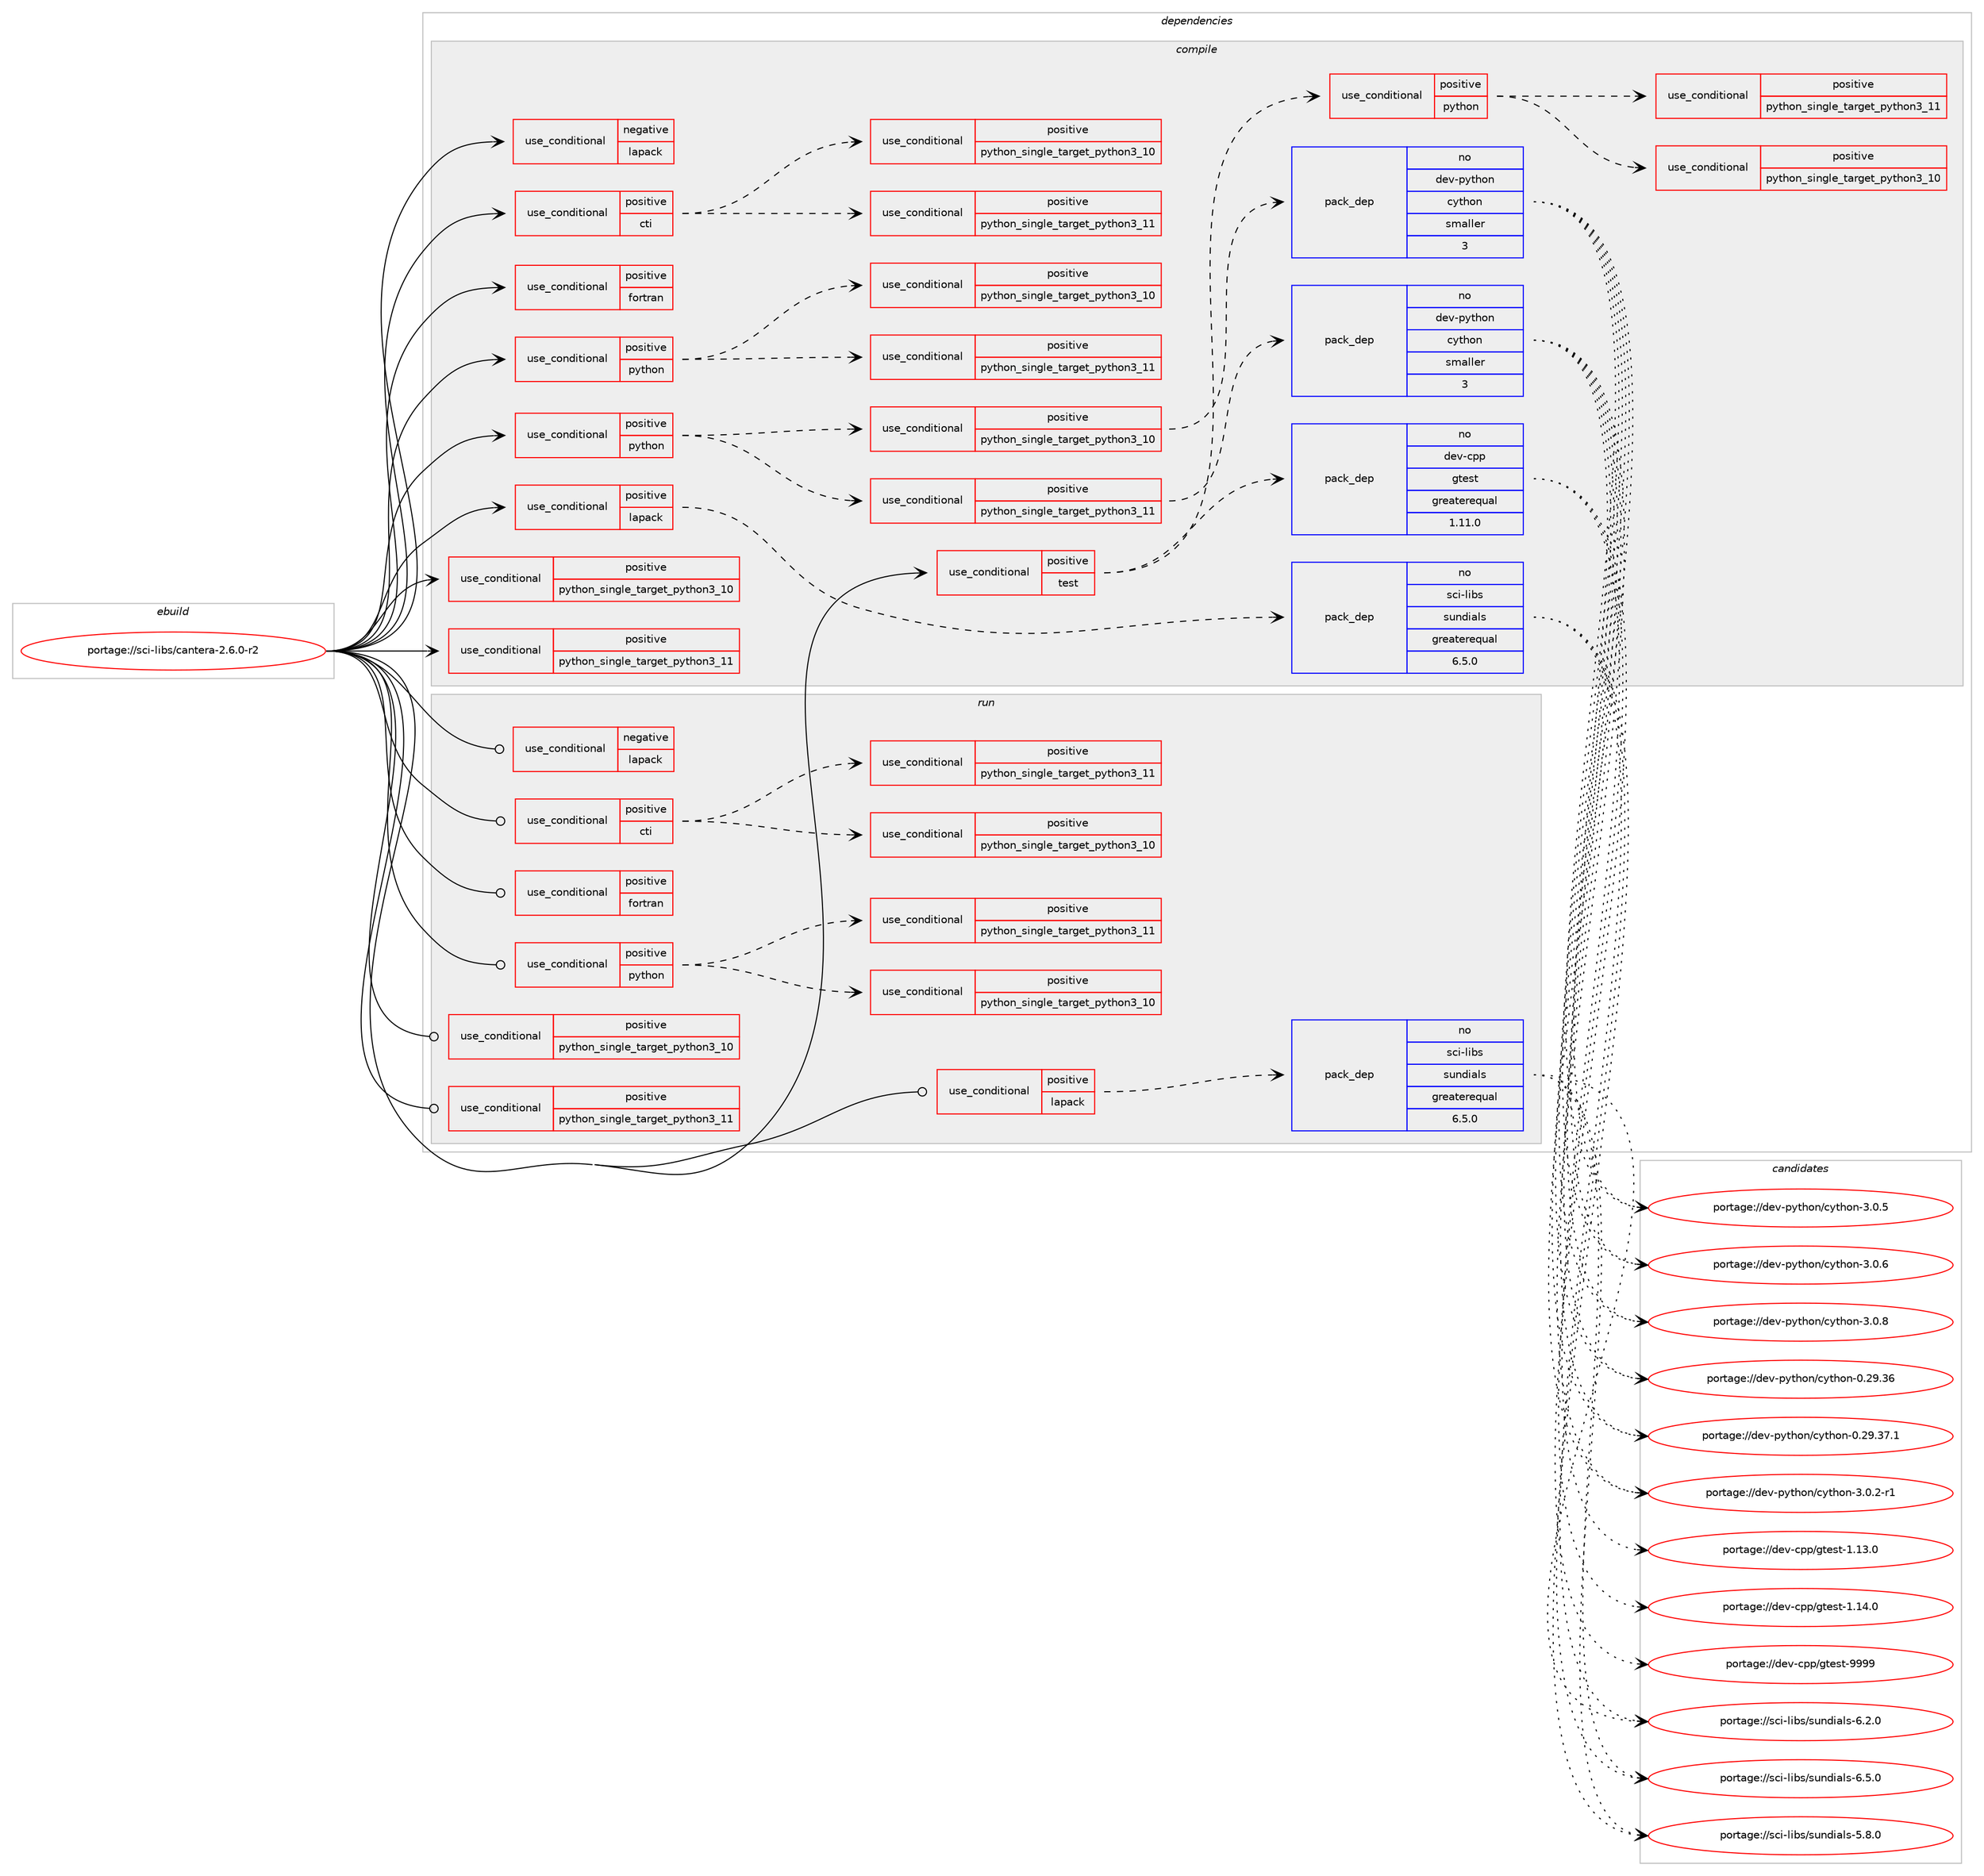 digraph prolog {

# *************
# Graph options
# *************

newrank=true;
concentrate=true;
compound=true;
graph [rankdir=LR,fontname=Helvetica,fontsize=10,ranksep=1.5];#, ranksep=2.5, nodesep=0.2];
edge  [arrowhead=vee];
node  [fontname=Helvetica,fontsize=10];

# **********
# The ebuild
# **********

subgraph cluster_leftcol {
color=gray;
rank=same;
label=<<i>ebuild</i>>;
id [label="portage://sci-libs/cantera-2.6.0-r2", color=red, width=4, href="../sci-libs/cantera-2.6.0-r2.svg"];
}

# ****************
# The dependencies
# ****************

subgraph cluster_midcol {
color=gray;
label=<<i>dependencies</i>>;
subgraph cluster_compile {
fillcolor="#eeeeee";
style=filled;
label=<<i>compile</i>>;
subgraph cond9268 {
dependency13639 [label=<<TABLE BORDER="0" CELLBORDER="1" CELLSPACING="0" CELLPADDING="4"><TR><TD ROWSPAN="3" CELLPADDING="10">use_conditional</TD></TR><TR><TD>negative</TD></TR><TR><TD>lapack</TD></TR></TABLE>>, shape=none, color=red];
# *** BEGIN UNKNOWN DEPENDENCY TYPE (TODO) ***
# dependency13639 -> package_dependency(portage://sci-libs/cantera-2.6.0-r2,install,no,sci-libs,sundials,none,[,,],[slot(0),equal],[])
# *** END UNKNOWN DEPENDENCY TYPE (TODO) ***

}
id:e -> dependency13639:w [weight=20,style="solid",arrowhead="vee"];
subgraph cond9269 {
dependency13640 [label=<<TABLE BORDER="0" CELLBORDER="1" CELLSPACING="0" CELLPADDING="4"><TR><TD ROWSPAN="3" CELLPADDING="10">use_conditional</TD></TR><TR><TD>positive</TD></TR><TR><TD>cti</TD></TR></TABLE>>, shape=none, color=red];
subgraph cond9270 {
dependency13641 [label=<<TABLE BORDER="0" CELLBORDER="1" CELLSPACING="0" CELLPADDING="4"><TR><TD ROWSPAN="3" CELLPADDING="10">use_conditional</TD></TR><TR><TD>positive</TD></TR><TR><TD>python_single_target_python3_10</TD></TR></TABLE>>, shape=none, color=red];
# *** BEGIN UNKNOWN DEPENDENCY TYPE (TODO) ***
# dependency13641 -> package_dependency(portage://sci-libs/cantera-2.6.0-r2,install,no,dev-python,ruamel-yaml,none,[,,],[],[use(enable(python_targets_python3_10),negative)])
# *** END UNKNOWN DEPENDENCY TYPE (TODO) ***

}
dependency13640:e -> dependency13641:w [weight=20,style="dashed",arrowhead="vee"];
subgraph cond9271 {
dependency13642 [label=<<TABLE BORDER="0" CELLBORDER="1" CELLSPACING="0" CELLPADDING="4"><TR><TD ROWSPAN="3" CELLPADDING="10">use_conditional</TD></TR><TR><TD>positive</TD></TR><TR><TD>python_single_target_python3_11</TD></TR></TABLE>>, shape=none, color=red];
# *** BEGIN UNKNOWN DEPENDENCY TYPE (TODO) ***
# dependency13642 -> package_dependency(portage://sci-libs/cantera-2.6.0-r2,install,no,dev-python,ruamel-yaml,none,[,,],[],[use(enable(python_targets_python3_11),negative)])
# *** END UNKNOWN DEPENDENCY TYPE (TODO) ***

}
dependency13640:e -> dependency13642:w [weight=20,style="dashed",arrowhead="vee"];
}
id:e -> dependency13640:w [weight=20,style="solid",arrowhead="vee"];
subgraph cond9272 {
dependency13643 [label=<<TABLE BORDER="0" CELLBORDER="1" CELLSPACING="0" CELLPADDING="4"><TR><TD ROWSPAN="3" CELLPADDING="10">use_conditional</TD></TR><TR><TD>positive</TD></TR><TR><TD>fortran</TD></TR></TABLE>>, shape=none, color=red];
# *** BEGIN UNKNOWN DEPENDENCY TYPE (TODO) ***
# dependency13643 -> package_dependency(portage://sci-libs/cantera-2.6.0-r2,install,no,virtual,fortran,none,[,,],[],[])
# *** END UNKNOWN DEPENDENCY TYPE (TODO) ***

}
id:e -> dependency13643:w [weight=20,style="solid",arrowhead="vee"];
subgraph cond9273 {
dependency13644 [label=<<TABLE BORDER="0" CELLBORDER="1" CELLSPACING="0" CELLPADDING="4"><TR><TD ROWSPAN="3" CELLPADDING="10">use_conditional</TD></TR><TR><TD>positive</TD></TR><TR><TD>lapack</TD></TR></TABLE>>, shape=none, color=red];
subgraph pack4245 {
dependency13645 [label=<<TABLE BORDER="0" CELLBORDER="1" CELLSPACING="0" CELLPADDING="4" WIDTH="220"><TR><TD ROWSPAN="6" CELLPADDING="30">pack_dep</TD></TR><TR><TD WIDTH="110">no</TD></TR><TR><TD>sci-libs</TD></TR><TR><TD>sundials</TD></TR><TR><TD>greaterequal</TD></TR><TR><TD>6.5.0</TD></TR></TABLE>>, shape=none, color=blue];
}
dependency13644:e -> dependency13645:w [weight=20,style="dashed",arrowhead="vee"];
# *** BEGIN UNKNOWN DEPENDENCY TYPE (TODO) ***
# dependency13644 -> package_dependency(portage://sci-libs/cantera-2.6.0-r2,install,no,virtual,lapack,none,[,,],[],[])
# *** END UNKNOWN DEPENDENCY TYPE (TODO) ***

}
id:e -> dependency13644:w [weight=20,style="solid",arrowhead="vee"];
subgraph cond9274 {
dependency13646 [label=<<TABLE BORDER="0" CELLBORDER="1" CELLSPACING="0" CELLPADDING="4"><TR><TD ROWSPAN="3" CELLPADDING="10">use_conditional</TD></TR><TR><TD>positive</TD></TR><TR><TD>python</TD></TR></TABLE>>, shape=none, color=red];
subgraph cond9275 {
dependency13647 [label=<<TABLE BORDER="0" CELLBORDER="1" CELLSPACING="0" CELLPADDING="4"><TR><TD ROWSPAN="3" CELLPADDING="10">use_conditional</TD></TR><TR><TD>positive</TD></TR><TR><TD>python_single_target_python3_10</TD></TR></TABLE>>, shape=none, color=red];
subgraph pack4246 {
dependency13648 [label=<<TABLE BORDER="0" CELLBORDER="1" CELLSPACING="0" CELLPADDING="4" WIDTH="220"><TR><TD ROWSPAN="6" CELLPADDING="30">pack_dep</TD></TR><TR><TD WIDTH="110">no</TD></TR><TR><TD>dev-python</TD></TR><TR><TD>cython</TD></TR><TR><TD>smaller</TD></TR><TR><TD>3</TD></TR></TABLE>>, shape=none, color=blue];
}
dependency13647:e -> dependency13648:w [weight=20,style="dashed",arrowhead="vee"];
# *** BEGIN UNKNOWN DEPENDENCY TYPE (TODO) ***
# dependency13647 -> package_dependency(portage://sci-libs/cantera-2.6.0-r2,install,no,dev-python,pip,none,[,,],[],[use(enable(python_targets_python3_10),negative)])
# *** END UNKNOWN DEPENDENCY TYPE (TODO) ***

}
dependency13646:e -> dependency13647:w [weight=20,style="dashed",arrowhead="vee"];
subgraph cond9276 {
dependency13649 [label=<<TABLE BORDER="0" CELLBORDER="1" CELLSPACING="0" CELLPADDING="4"><TR><TD ROWSPAN="3" CELLPADDING="10">use_conditional</TD></TR><TR><TD>positive</TD></TR><TR><TD>python_single_target_python3_11</TD></TR></TABLE>>, shape=none, color=red];
subgraph pack4247 {
dependency13650 [label=<<TABLE BORDER="0" CELLBORDER="1" CELLSPACING="0" CELLPADDING="4" WIDTH="220"><TR><TD ROWSPAN="6" CELLPADDING="30">pack_dep</TD></TR><TR><TD WIDTH="110">no</TD></TR><TR><TD>dev-python</TD></TR><TR><TD>cython</TD></TR><TR><TD>smaller</TD></TR><TR><TD>3</TD></TR></TABLE>>, shape=none, color=blue];
}
dependency13649:e -> dependency13650:w [weight=20,style="dashed",arrowhead="vee"];
# *** BEGIN UNKNOWN DEPENDENCY TYPE (TODO) ***
# dependency13649 -> package_dependency(portage://sci-libs/cantera-2.6.0-r2,install,no,dev-python,pip,none,[,,],[],[use(enable(python_targets_python3_11),negative)])
# *** END UNKNOWN DEPENDENCY TYPE (TODO) ***

}
dependency13646:e -> dependency13649:w [weight=20,style="dashed",arrowhead="vee"];
}
id:e -> dependency13646:w [weight=20,style="solid",arrowhead="vee"];
subgraph cond9277 {
dependency13651 [label=<<TABLE BORDER="0" CELLBORDER="1" CELLSPACING="0" CELLPADDING="4"><TR><TD ROWSPAN="3" CELLPADDING="10">use_conditional</TD></TR><TR><TD>positive</TD></TR><TR><TD>python</TD></TR></TABLE>>, shape=none, color=red];
subgraph cond9278 {
dependency13652 [label=<<TABLE BORDER="0" CELLBORDER="1" CELLSPACING="0" CELLPADDING="4"><TR><TD ROWSPAN="3" CELLPADDING="10">use_conditional</TD></TR><TR><TD>positive</TD></TR><TR><TD>python_single_target_python3_10</TD></TR></TABLE>>, shape=none, color=red];
# *** BEGIN UNKNOWN DEPENDENCY TYPE (TODO) ***
# dependency13652 -> package_dependency(portage://sci-libs/cantera-2.6.0-r2,install,no,dev-python,numpy,none,[,,],[],[use(enable(python_targets_python3_10),negative)])
# *** END UNKNOWN DEPENDENCY TYPE (TODO) ***

}
dependency13651:e -> dependency13652:w [weight=20,style="dashed",arrowhead="vee"];
subgraph cond9279 {
dependency13653 [label=<<TABLE BORDER="0" CELLBORDER="1" CELLSPACING="0" CELLPADDING="4"><TR><TD ROWSPAN="3" CELLPADDING="10">use_conditional</TD></TR><TR><TD>positive</TD></TR><TR><TD>python_single_target_python3_11</TD></TR></TABLE>>, shape=none, color=red];
# *** BEGIN UNKNOWN DEPENDENCY TYPE (TODO) ***
# dependency13653 -> package_dependency(portage://sci-libs/cantera-2.6.0-r2,install,no,dev-python,numpy,none,[,,],[],[use(enable(python_targets_python3_11),negative)])
# *** END UNKNOWN DEPENDENCY TYPE (TODO) ***

}
dependency13651:e -> dependency13653:w [weight=20,style="dashed",arrowhead="vee"];
}
id:e -> dependency13651:w [weight=20,style="solid",arrowhead="vee"];
subgraph cond9280 {
dependency13654 [label=<<TABLE BORDER="0" CELLBORDER="1" CELLSPACING="0" CELLPADDING="4"><TR><TD ROWSPAN="3" CELLPADDING="10">use_conditional</TD></TR><TR><TD>positive</TD></TR><TR><TD>python_single_target_python3_10</TD></TR></TABLE>>, shape=none, color=red];
# *** BEGIN UNKNOWN DEPENDENCY TYPE (TODO) ***
# dependency13654 -> package_dependency(portage://sci-libs/cantera-2.6.0-r2,install,no,dev-lang,python,none,[,,],[slot(3.10)],[])
# *** END UNKNOWN DEPENDENCY TYPE (TODO) ***

}
id:e -> dependency13654:w [weight=20,style="solid",arrowhead="vee"];
subgraph cond9281 {
dependency13655 [label=<<TABLE BORDER="0" CELLBORDER="1" CELLSPACING="0" CELLPADDING="4"><TR><TD ROWSPAN="3" CELLPADDING="10">use_conditional</TD></TR><TR><TD>positive</TD></TR><TR><TD>python_single_target_python3_11</TD></TR></TABLE>>, shape=none, color=red];
# *** BEGIN UNKNOWN DEPENDENCY TYPE (TODO) ***
# dependency13655 -> package_dependency(portage://sci-libs/cantera-2.6.0-r2,install,no,dev-lang,python,none,[,,],[slot(3.11)],[])
# *** END UNKNOWN DEPENDENCY TYPE (TODO) ***

}
id:e -> dependency13655:w [weight=20,style="solid",arrowhead="vee"];
subgraph cond9282 {
dependency13656 [label=<<TABLE BORDER="0" CELLBORDER="1" CELLSPACING="0" CELLPADDING="4"><TR><TD ROWSPAN="3" CELLPADDING="10">use_conditional</TD></TR><TR><TD>positive</TD></TR><TR><TD>test</TD></TR></TABLE>>, shape=none, color=red];
subgraph pack4248 {
dependency13657 [label=<<TABLE BORDER="0" CELLBORDER="1" CELLSPACING="0" CELLPADDING="4" WIDTH="220"><TR><TD ROWSPAN="6" CELLPADDING="30">pack_dep</TD></TR><TR><TD WIDTH="110">no</TD></TR><TR><TD>dev-cpp</TD></TR><TR><TD>gtest</TD></TR><TR><TD>greaterequal</TD></TR><TR><TD>1.11.0</TD></TR></TABLE>>, shape=none, color=blue];
}
dependency13656:e -> dependency13657:w [weight=20,style="dashed",arrowhead="vee"];
subgraph cond9283 {
dependency13658 [label=<<TABLE BORDER="0" CELLBORDER="1" CELLSPACING="0" CELLPADDING="4"><TR><TD ROWSPAN="3" CELLPADDING="10">use_conditional</TD></TR><TR><TD>positive</TD></TR><TR><TD>python</TD></TR></TABLE>>, shape=none, color=red];
subgraph cond9284 {
dependency13659 [label=<<TABLE BORDER="0" CELLBORDER="1" CELLSPACING="0" CELLPADDING="4"><TR><TD ROWSPAN="3" CELLPADDING="10">use_conditional</TD></TR><TR><TD>positive</TD></TR><TR><TD>python_single_target_python3_10</TD></TR></TABLE>>, shape=none, color=red];
# *** BEGIN UNKNOWN DEPENDENCY TYPE (TODO) ***
# dependency13659 -> package_dependency(portage://sci-libs/cantera-2.6.0-r2,install,no,dev-python,h5py,none,[,,],[],[use(enable(python_targets_python3_10),negative)])
# *** END UNKNOWN DEPENDENCY TYPE (TODO) ***

# *** BEGIN UNKNOWN DEPENDENCY TYPE (TODO) ***
# dependency13659 -> package_dependency(portage://sci-libs/cantera-2.6.0-r2,install,no,dev-python,pandas,none,[,,],[],[use(enable(python_targets_python3_10),negative)])
# *** END UNKNOWN DEPENDENCY TYPE (TODO) ***

# *** BEGIN UNKNOWN DEPENDENCY TYPE (TODO) ***
# dependency13659 -> package_dependency(portage://sci-libs/cantera-2.6.0-r2,install,no,dev-python,pytest,none,[,,],[],[use(enable(python_targets_python3_10),negative)])
# *** END UNKNOWN DEPENDENCY TYPE (TODO) ***

# *** BEGIN UNKNOWN DEPENDENCY TYPE (TODO) ***
# dependency13659 -> package_dependency(portage://sci-libs/cantera-2.6.0-r2,install,no,dev-python,scipy,none,[,,],[],[use(enable(python_targets_python3_10),negative)])
# *** END UNKNOWN DEPENDENCY TYPE (TODO) ***

}
dependency13658:e -> dependency13659:w [weight=20,style="dashed",arrowhead="vee"];
subgraph cond9285 {
dependency13660 [label=<<TABLE BORDER="0" CELLBORDER="1" CELLSPACING="0" CELLPADDING="4"><TR><TD ROWSPAN="3" CELLPADDING="10">use_conditional</TD></TR><TR><TD>positive</TD></TR><TR><TD>python_single_target_python3_11</TD></TR></TABLE>>, shape=none, color=red];
# *** BEGIN UNKNOWN DEPENDENCY TYPE (TODO) ***
# dependency13660 -> package_dependency(portage://sci-libs/cantera-2.6.0-r2,install,no,dev-python,h5py,none,[,,],[],[use(enable(python_targets_python3_11),negative)])
# *** END UNKNOWN DEPENDENCY TYPE (TODO) ***

# *** BEGIN UNKNOWN DEPENDENCY TYPE (TODO) ***
# dependency13660 -> package_dependency(portage://sci-libs/cantera-2.6.0-r2,install,no,dev-python,pandas,none,[,,],[],[use(enable(python_targets_python3_11),negative)])
# *** END UNKNOWN DEPENDENCY TYPE (TODO) ***

# *** BEGIN UNKNOWN DEPENDENCY TYPE (TODO) ***
# dependency13660 -> package_dependency(portage://sci-libs/cantera-2.6.0-r2,install,no,dev-python,pytest,none,[,,],[],[use(enable(python_targets_python3_11),negative)])
# *** END UNKNOWN DEPENDENCY TYPE (TODO) ***

# *** BEGIN UNKNOWN DEPENDENCY TYPE (TODO) ***
# dependency13660 -> package_dependency(portage://sci-libs/cantera-2.6.0-r2,install,no,dev-python,scipy,none,[,,],[],[use(enable(python_targets_python3_11),negative)])
# *** END UNKNOWN DEPENDENCY TYPE (TODO) ***

}
dependency13658:e -> dependency13660:w [weight=20,style="dashed",arrowhead="vee"];
}
dependency13656:e -> dependency13658:w [weight=20,style="dashed",arrowhead="vee"];
}
id:e -> dependency13656:w [weight=20,style="solid",arrowhead="vee"];
# *** BEGIN UNKNOWN DEPENDENCY TYPE (TODO) ***
# id -> package_dependency(portage://sci-libs/cantera-2.6.0-r2,install,no,dev-cpp,eigen,none,[,,],[slot(3)],[])
# *** END UNKNOWN DEPENDENCY TYPE (TODO) ***

# *** BEGIN UNKNOWN DEPENDENCY TYPE (TODO) ***
# id -> package_dependency(portage://sci-libs/cantera-2.6.0-r2,install,no,dev-cpp,yaml-cpp,none,[,,],[],[])
# *** END UNKNOWN DEPENDENCY TYPE (TODO) ***

# *** BEGIN UNKNOWN DEPENDENCY TYPE (TODO) ***
# id -> package_dependency(portage://sci-libs/cantera-2.6.0-r2,install,no,dev-libs,boost,none,[,,],any_same_slot,[])
# *** END UNKNOWN DEPENDENCY TYPE (TODO) ***

# *** BEGIN UNKNOWN DEPENDENCY TYPE (TODO) ***
# id -> package_dependency(portage://sci-libs/cantera-2.6.0-r2,install,no,dev-libs,libfmt,none,[,,],[],[])
# *** END UNKNOWN DEPENDENCY TYPE (TODO) ***

}
subgraph cluster_compileandrun {
fillcolor="#eeeeee";
style=filled;
label=<<i>compile and run</i>>;
}
subgraph cluster_run {
fillcolor="#eeeeee";
style=filled;
label=<<i>run</i>>;
subgraph cond9286 {
dependency13661 [label=<<TABLE BORDER="0" CELLBORDER="1" CELLSPACING="0" CELLPADDING="4"><TR><TD ROWSPAN="3" CELLPADDING="10">use_conditional</TD></TR><TR><TD>negative</TD></TR><TR><TD>lapack</TD></TR></TABLE>>, shape=none, color=red];
# *** BEGIN UNKNOWN DEPENDENCY TYPE (TODO) ***
# dependency13661 -> package_dependency(portage://sci-libs/cantera-2.6.0-r2,run,no,sci-libs,sundials,none,[,,],[slot(0),equal],[])
# *** END UNKNOWN DEPENDENCY TYPE (TODO) ***

}
id:e -> dependency13661:w [weight=20,style="solid",arrowhead="odot"];
subgraph cond9287 {
dependency13662 [label=<<TABLE BORDER="0" CELLBORDER="1" CELLSPACING="0" CELLPADDING="4"><TR><TD ROWSPAN="3" CELLPADDING="10">use_conditional</TD></TR><TR><TD>positive</TD></TR><TR><TD>cti</TD></TR></TABLE>>, shape=none, color=red];
subgraph cond9288 {
dependency13663 [label=<<TABLE BORDER="0" CELLBORDER="1" CELLSPACING="0" CELLPADDING="4"><TR><TD ROWSPAN="3" CELLPADDING="10">use_conditional</TD></TR><TR><TD>positive</TD></TR><TR><TD>python_single_target_python3_10</TD></TR></TABLE>>, shape=none, color=red];
# *** BEGIN UNKNOWN DEPENDENCY TYPE (TODO) ***
# dependency13663 -> package_dependency(portage://sci-libs/cantera-2.6.0-r2,run,no,dev-python,ruamel-yaml,none,[,,],[],[use(enable(python_targets_python3_10),negative)])
# *** END UNKNOWN DEPENDENCY TYPE (TODO) ***

}
dependency13662:e -> dependency13663:w [weight=20,style="dashed",arrowhead="vee"];
subgraph cond9289 {
dependency13664 [label=<<TABLE BORDER="0" CELLBORDER="1" CELLSPACING="0" CELLPADDING="4"><TR><TD ROWSPAN="3" CELLPADDING="10">use_conditional</TD></TR><TR><TD>positive</TD></TR><TR><TD>python_single_target_python3_11</TD></TR></TABLE>>, shape=none, color=red];
# *** BEGIN UNKNOWN DEPENDENCY TYPE (TODO) ***
# dependency13664 -> package_dependency(portage://sci-libs/cantera-2.6.0-r2,run,no,dev-python,ruamel-yaml,none,[,,],[],[use(enable(python_targets_python3_11),negative)])
# *** END UNKNOWN DEPENDENCY TYPE (TODO) ***

}
dependency13662:e -> dependency13664:w [weight=20,style="dashed",arrowhead="vee"];
}
id:e -> dependency13662:w [weight=20,style="solid",arrowhead="odot"];
subgraph cond9290 {
dependency13665 [label=<<TABLE BORDER="0" CELLBORDER="1" CELLSPACING="0" CELLPADDING="4"><TR><TD ROWSPAN="3" CELLPADDING="10">use_conditional</TD></TR><TR><TD>positive</TD></TR><TR><TD>fortran</TD></TR></TABLE>>, shape=none, color=red];
# *** BEGIN UNKNOWN DEPENDENCY TYPE (TODO) ***
# dependency13665 -> package_dependency(portage://sci-libs/cantera-2.6.0-r2,run,no,virtual,fortran,none,[,,],[],[])
# *** END UNKNOWN DEPENDENCY TYPE (TODO) ***

}
id:e -> dependency13665:w [weight=20,style="solid",arrowhead="odot"];
subgraph cond9291 {
dependency13666 [label=<<TABLE BORDER="0" CELLBORDER="1" CELLSPACING="0" CELLPADDING="4"><TR><TD ROWSPAN="3" CELLPADDING="10">use_conditional</TD></TR><TR><TD>positive</TD></TR><TR><TD>lapack</TD></TR></TABLE>>, shape=none, color=red];
subgraph pack4249 {
dependency13667 [label=<<TABLE BORDER="0" CELLBORDER="1" CELLSPACING="0" CELLPADDING="4" WIDTH="220"><TR><TD ROWSPAN="6" CELLPADDING="30">pack_dep</TD></TR><TR><TD WIDTH="110">no</TD></TR><TR><TD>sci-libs</TD></TR><TR><TD>sundials</TD></TR><TR><TD>greaterequal</TD></TR><TR><TD>6.5.0</TD></TR></TABLE>>, shape=none, color=blue];
}
dependency13666:e -> dependency13667:w [weight=20,style="dashed",arrowhead="vee"];
# *** BEGIN UNKNOWN DEPENDENCY TYPE (TODO) ***
# dependency13666 -> package_dependency(portage://sci-libs/cantera-2.6.0-r2,run,no,virtual,lapack,none,[,,],[],[])
# *** END UNKNOWN DEPENDENCY TYPE (TODO) ***

}
id:e -> dependency13666:w [weight=20,style="solid",arrowhead="odot"];
subgraph cond9292 {
dependency13668 [label=<<TABLE BORDER="0" CELLBORDER="1" CELLSPACING="0" CELLPADDING="4"><TR><TD ROWSPAN="3" CELLPADDING="10">use_conditional</TD></TR><TR><TD>positive</TD></TR><TR><TD>python</TD></TR></TABLE>>, shape=none, color=red];
subgraph cond9293 {
dependency13669 [label=<<TABLE BORDER="0" CELLBORDER="1" CELLSPACING="0" CELLPADDING="4"><TR><TD ROWSPAN="3" CELLPADDING="10">use_conditional</TD></TR><TR><TD>positive</TD></TR><TR><TD>python_single_target_python3_10</TD></TR></TABLE>>, shape=none, color=red];
# *** BEGIN UNKNOWN DEPENDENCY TYPE (TODO) ***
# dependency13669 -> package_dependency(portage://sci-libs/cantera-2.6.0-r2,run,no,dev-python,numpy,none,[,,],[],[use(enable(python_targets_python3_10),negative)])
# *** END UNKNOWN DEPENDENCY TYPE (TODO) ***

}
dependency13668:e -> dependency13669:w [weight=20,style="dashed",arrowhead="vee"];
subgraph cond9294 {
dependency13670 [label=<<TABLE BORDER="0" CELLBORDER="1" CELLSPACING="0" CELLPADDING="4"><TR><TD ROWSPAN="3" CELLPADDING="10">use_conditional</TD></TR><TR><TD>positive</TD></TR><TR><TD>python_single_target_python3_11</TD></TR></TABLE>>, shape=none, color=red];
# *** BEGIN UNKNOWN DEPENDENCY TYPE (TODO) ***
# dependency13670 -> package_dependency(portage://sci-libs/cantera-2.6.0-r2,run,no,dev-python,numpy,none,[,,],[],[use(enable(python_targets_python3_11),negative)])
# *** END UNKNOWN DEPENDENCY TYPE (TODO) ***

}
dependency13668:e -> dependency13670:w [weight=20,style="dashed",arrowhead="vee"];
}
id:e -> dependency13668:w [weight=20,style="solid",arrowhead="odot"];
subgraph cond9295 {
dependency13671 [label=<<TABLE BORDER="0" CELLBORDER="1" CELLSPACING="0" CELLPADDING="4"><TR><TD ROWSPAN="3" CELLPADDING="10">use_conditional</TD></TR><TR><TD>positive</TD></TR><TR><TD>python_single_target_python3_10</TD></TR></TABLE>>, shape=none, color=red];
# *** BEGIN UNKNOWN DEPENDENCY TYPE (TODO) ***
# dependency13671 -> package_dependency(portage://sci-libs/cantera-2.6.0-r2,run,no,dev-lang,python,none,[,,],[slot(3.10)],[])
# *** END UNKNOWN DEPENDENCY TYPE (TODO) ***

}
id:e -> dependency13671:w [weight=20,style="solid",arrowhead="odot"];
subgraph cond9296 {
dependency13672 [label=<<TABLE BORDER="0" CELLBORDER="1" CELLSPACING="0" CELLPADDING="4"><TR><TD ROWSPAN="3" CELLPADDING="10">use_conditional</TD></TR><TR><TD>positive</TD></TR><TR><TD>python_single_target_python3_11</TD></TR></TABLE>>, shape=none, color=red];
# *** BEGIN UNKNOWN DEPENDENCY TYPE (TODO) ***
# dependency13672 -> package_dependency(portage://sci-libs/cantera-2.6.0-r2,run,no,dev-lang,python,none,[,,],[slot(3.11)],[])
# *** END UNKNOWN DEPENDENCY TYPE (TODO) ***

}
id:e -> dependency13672:w [weight=20,style="solid",arrowhead="odot"];
# *** BEGIN UNKNOWN DEPENDENCY TYPE (TODO) ***
# id -> package_dependency(portage://sci-libs/cantera-2.6.0-r2,run,no,dev-cpp,yaml-cpp,none,[,,],[],[])
# *** END UNKNOWN DEPENDENCY TYPE (TODO) ***

}
}

# **************
# The candidates
# **************

subgraph cluster_choices {
rank=same;
color=gray;
label=<<i>candidates</i>>;

subgraph choice4245 {
color=black;
nodesep=1;
choice1159910545108105981154711511711010010597108115455346564648 [label="portage://sci-libs/sundials-5.8.0", color=red, width=4,href="../sci-libs/sundials-5.8.0.svg"];
choice1159910545108105981154711511711010010597108115455446504648 [label="portage://sci-libs/sundials-6.2.0", color=red, width=4,href="../sci-libs/sundials-6.2.0.svg"];
choice1159910545108105981154711511711010010597108115455446534648 [label="portage://sci-libs/sundials-6.5.0", color=red, width=4,href="../sci-libs/sundials-6.5.0.svg"];
dependency13645:e -> choice1159910545108105981154711511711010010597108115455346564648:w [style=dotted,weight="100"];
dependency13645:e -> choice1159910545108105981154711511711010010597108115455446504648:w [style=dotted,weight="100"];
dependency13645:e -> choice1159910545108105981154711511711010010597108115455446534648:w [style=dotted,weight="100"];
}
subgraph choice4246 {
color=black;
nodesep=1;
choice1001011184511212111610411111047991211161041111104548465057465154 [label="portage://dev-python/cython-0.29.36", color=red, width=4,href="../dev-python/cython-0.29.36.svg"];
choice10010111845112121116104111110479912111610411111045484650574651554649 [label="portage://dev-python/cython-0.29.37.1", color=red, width=4,href="../dev-python/cython-0.29.37.1.svg"];
choice1001011184511212111610411111047991211161041111104551464846504511449 [label="portage://dev-python/cython-3.0.2-r1", color=red, width=4,href="../dev-python/cython-3.0.2-r1.svg"];
choice100101118451121211161041111104799121116104111110455146484653 [label="portage://dev-python/cython-3.0.5", color=red, width=4,href="../dev-python/cython-3.0.5.svg"];
choice100101118451121211161041111104799121116104111110455146484654 [label="portage://dev-python/cython-3.0.6", color=red, width=4,href="../dev-python/cython-3.0.6.svg"];
choice100101118451121211161041111104799121116104111110455146484656 [label="portage://dev-python/cython-3.0.8", color=red, width=4,href="../dev-python/cython-3.0.8.svg"];
dependency13648:e -> choice1001011184511212111610411111047991211161041111104548465057465154:w [style=dotted,weight="100"];
dependency13648:e -> choice10010111845112121116104111110479912111610411111045484650574651554649:w [style=dotted,weight="100"];
dependency13648:e -> choice1001011184511212111610411111047991211161041111104551464846504511449:w [style=dotted,weight="100"];
dependency13648:e -> choice100101118451121211161041111104799121116104111110455146484653:w [style=dotted,weight="100"];
dependency13648:e -> choice100101118451121211161041111104799121116104111110455146484654:w [style=dotted,weight="100"];
dependency13648:e -> choice100101118451121211161041111104799121116104111110455146484656:w [style=dotted,weight="100"];
}
subgraph choice4247 {
color=black;
nodesep=1;
choice1001011184511212111610411111047991211161041111104548465057465154 [label="portage://dev-python/cython-0.29.36", color=red, width=4,href="../dev-python/cython-0.29.36.svg"];
choice10010111845112121116104111110479912111610411111045484650574651554649 [label="portage://dev-python/cython-0.29.37.1", color=red, width=4,href="../dev-python/cython-0.29.37.1.svg"];
choice1001011184511212111610411111047991211161041111104551464846504511449 [label="portage://dev-python/cython-3.0.2-r1", color=red, width=4,href="../dev-python/cython-3.0.2-r1.svg"];
choice100101118451121211161041111104799121116104111110455146484653 [label="portage://dev-python/cython-3.0.5", color=red, width=4,href="../dev-python/cython-3.0.5.svg"];
choice100101118451121211161041111104799121116104111110455146484654 [label="portage://dev-python/cython-3.0.6", color=red, width=4,href="../dev-python/cython-3.0.6.svg"];
choice100101118451121211161041111104799121116104111110455146484656 [label="portage://dev-python/cython-3.0.8", color=red, width=4,href="../dev-python/cython-3.0.8.svg"];
dependency13650:e -> choice1001011184511212111610411111047991211161041111104548465057465154:w [style=dotted,weight="100"];
dependency13650:e -> choice10010111845112121116104111110479912111610411111045484650574651554649:w [style=dotted,weight="100"];
dependency13650:e -> choice1001011184511212111610411111047991211161041111104551464846504511449:w [style=dotted,weight="100"];
dependency13650:e -> choice100101118451121211161041111104799121116104111110455146484653:w [style=dotted,weight="100"];
dependency13650:e -> choice100101118451121211161041111104799121116104111110455146484654:w [style=dotted,weight="100"];
dependency13650:e -> choice100101118451121211161041111104799121116104111110455146484656:w [style=dotted,weight="100"];
}
subgraph choice4248 {
color=black;
nodesep=1;
choice10010111845991121124710311610111511645494649514648 [label="portage://dev-cpp/gtest-1.13.0", color=red, width=4,href="../dev-cpp/gtest-1.13.0.svg"];
choice10010111845991121124710311610111511645494649524648 [label="portage://dev-cpp/gtest-1.14.0", color=red, width=4,href="../dev-cpp/gtest-1.14.0.svg"];
choice1001011184599112112471031161011151164557575757 [label="portage://dev-cpp/gtest-9999", color=red, width=4,href="../dev-cpp/gtest-9999.svg"];
dependency13657:e -> choice10010111845991121124710311610111511645494649514648:w [style=dotted,weight="100"];
dependency13657:e -> choice10010111845991121124710311610111511645494649524648:w [style=dotted,weight="100"];
dependency13657:e -> choice1001011184599112112471031161011151164557575757:w [style=dotted,weight="100"];
}
subgraph choice4249 {
color=black;
nodesep=1;
choice1159910545108105981154711511711010010597108115455346564648 [label="portage://sci-libs/sundials-5.8.0", color=red, width=4,href="../sci-libs/sundials-5.8.0.svg"];
choice1159910545108105981154711511711010010597108115455446504648 [label="portage://sci-libs/sundials-6.2.0", color=red, width=4,href="../sci-libs/sundials-6.2.0.svg"];
choice1159910545108105981154711511711010010597108115455446534648 [label="portage://sci-libs/sundials-6.5.0", color=red, width=4,href="../sci-libs/sundials-6.5.0.svg"];
dependency13667:e -> choice1159910545108105981154711511711010010597108115455346564648:w [style=dotted,weight="100"];
dependency13667:e -> choice1159910545108105981154711511711010010597108115455446504648:w [style=dotted,weight="100"];
dependency13667:e -> choice1159910545108105981154711511711010010597108115455446534648:w [style=dotted,weight="100"];
}
}

}
